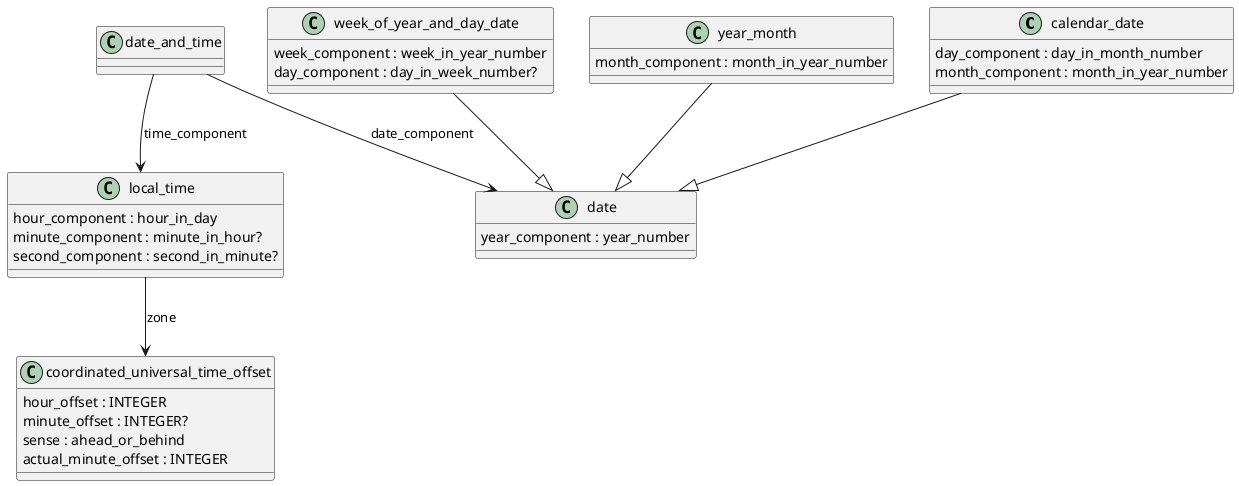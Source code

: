 @startuml

class calendar_date {
  day_component : day_in_month_number
  month_component : month_in_year_number
}

class coordinated_universal_time_offset {
  hour_offset : INTEGER
  minute_offset : INTEGER?
  sense : ahead_or_behind
  actual_minute_offset : INTEGER
}

class date {
  year_component : year_number
}

class date_and_time {

}

class local_time {
  hour_component : hour_in_day
  minute_component : minute_in_hour?
  second_component : second_in_minute?

}

class week_of_year_and_day_date {
  week_component : week_in_year_number
  day_component : day_in_week_number?
}

class year_month {
  month_component : month_in_year_number
}

' Связи между сущностями

calendar_date --|> date
week_of_year_and_day_date --|> date
year_month --|> date


date_and_time --> date : date_component
date_and_time --> local_time : time_component
local_time --> coordinated_universal_time_offset : zone



@enduml